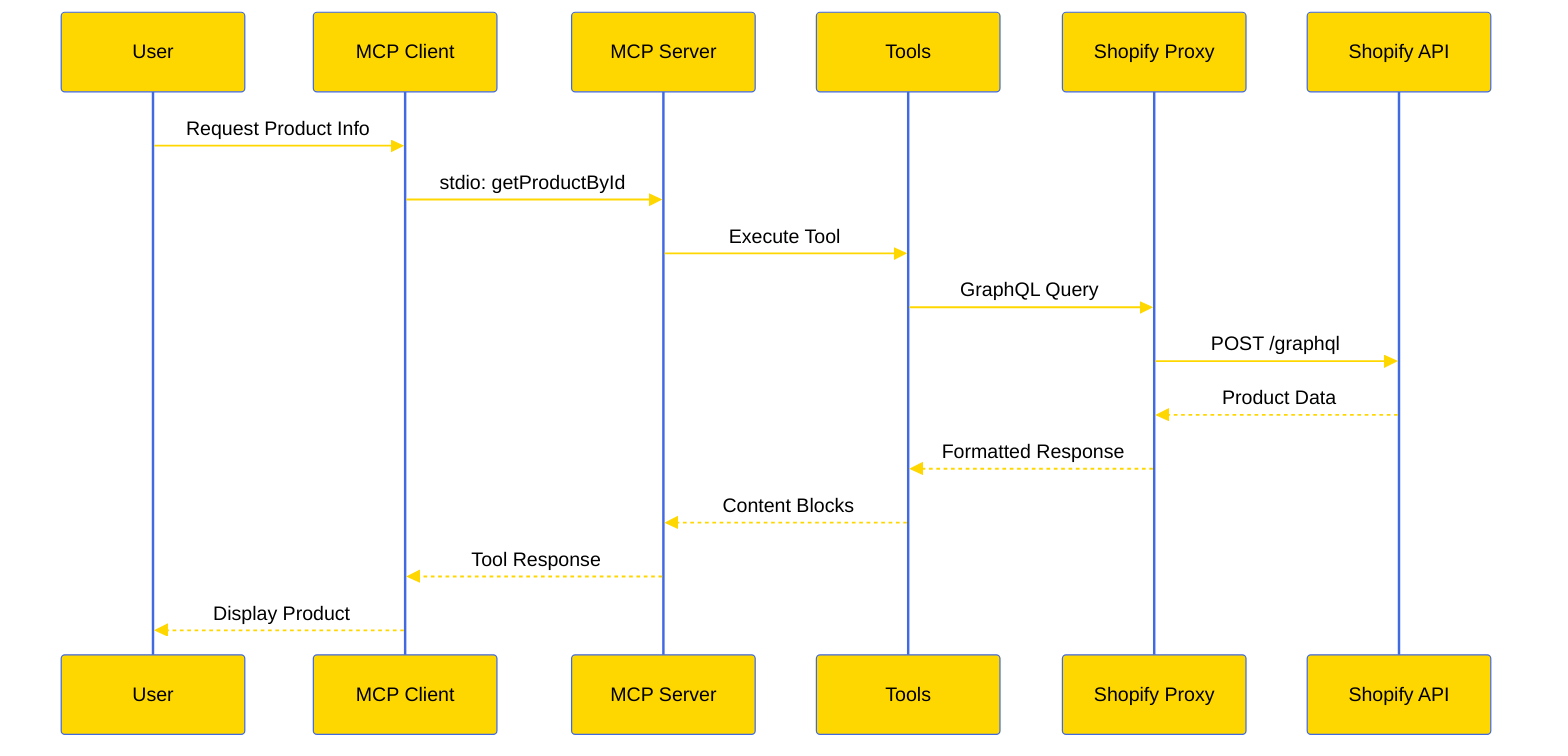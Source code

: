 %%{init: {'theme':'dark', 'themeVariables': { 'primaryColor':'#FFD700', 'primaryTextColor':'#000', 'primaryBorderColor':'#4169E1', 'lineColor':'#4169E1', 'secondaryColor':'#4169E1', 'tertiaryColor':'#1E90FF', 'background':'#000000', 'mainBkg':'#FFD700', 'secondBkg':'#4169E1', 'tertiaryBkg':'#1E90FF', 'textColor':'#FFD700', 'labelBoxBkgColor':'#000000', 'labelBoxBorderColor':'#FFD700', 'labelTextColor':'#FFD700', 'actorBkg':'#FFD700', 'actorBorder':'#4169E1', 'actorTextColor':'#000', 'actorLineColor':'#4169E1', 'noteBkgColor':'#FFD700', 'noteTextColor':'#000', 'signalColor':'#FFD700', 'signalTextColor':'#000'}}}%%

sequenceDiagram
    participant User
    participant MCP as MCP Client
    participant Server as MCP Server
    participant Tools
    participant Proxy as Shopify Proxy
    participant API as Shopify API

    User->>MCP: Request Product Info
    MCP->>Server: stdio: getProductById
    Server->>Tools: Execute Tool
    Tools->>Proxy: GraphQL Query
    Proxy->>API: POST /graphql
    API-->>Proxy: Product Data
    Proxy-->>Tools: Formatted Response
    Tools-->>Server: Content Blocks
    Server-->>MCP: Tool Response
    MCP-->>User: Display Product